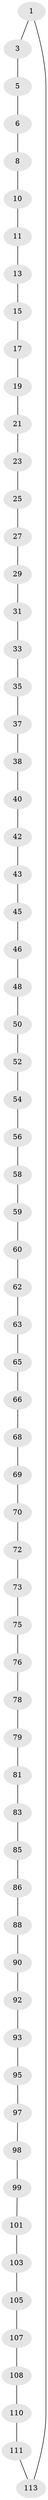 // original degree distribution, {2: 1.0}
// Generated by graph-tools (version 1.1) at 2025/11/02/27/25 16:11:41]
// undirected, 67 vertices, 67 edges
graph export_dot {
graph [start="1"]
  node [color=gray90,style=filled];
  1 [super="+2"];
  3 [super="+4"];
  5;
  6 [super="+7"];
  8 [super="+9"];
  10;
  11 [super="+12"];
  13 [super="+14"];
  15 [super="+16"];
  17 [super="+18"];
  19 [super="+20"];
  21 [super="+22"];
  23 [super="+24"];
  25 [super="+26"];
  27 [super="+28"];
  29 [super="+30"];
  31 [super="+32"];
  33 [super="+34"];
  35 [super="+36"];
  37;
  38 [super="+39"];
  40 [super="+41"];
  42;
  43 [super="+44"];
  45;
  46 [super="+47"];
  48 [super="+49"];
  50 [super="+51"];
  52 [super="+53"];
  54 [super="+55"];
  56 [super="+57"];
  58;
  59;
  60 [super="+61"];
  62;
  63 [super="+64"];
  65;
  66 [super="+67"];
  68;
  69;
  70 [super="+71"];
  72;
  73 [super="+74"];
  75;
  76 [super="+77"];
  78;
  79 [super="+80"];
  81 [super="+82"];
  83 [super="+84"];
  85;
  86 [super="+87"];
  88 [super="+89"];
  90 [super="+91"];
  92;
  93 [super="+94"];
  95 [super="+96"];
  97;
  98;
  99 [super="+100"];
  101 [super="+102"];
  103 [super="+104"];
  105 [super="+106"];
  107;
  108 [super="+109"];
  110;
  111 [super="+112"];
  113 [super="+114"];
  1 -- 3;
  1 -- 113;
  3 -- 5;
  5 -- 6;
  6 -- 8;
  8 -- 10;
  10 -- 11;
  11 -- 13;
  13 -- 15;
  15 -- 17;
  17 -- 19;
  19 -- 21;
  21 -- 23;
  23 -- 25;
  25 -- 27;
  27 -- 29;
  29 -- 31;
  31 -- 33;
  33 -- 35;
  35 -- 37;
  37 -- 38;
  38 -- 40;
  40 -- 42;
  42 -- 43;
  43 -- 45;
  45 -- 46;
  46 -- 48;
  48 -- 50;
  50 -- 52;
  52 -- 54;
  54 -- 56;
  56 -- 58;
  58 -- 59;
  59 -- 60;
  60 -- 62;
  62 -- 63;
  63 -- 65;
  65 -- 66;
  66 -- 68;
  68 -- 69;
  69 -- 70;
  70 -- 72;
  72 -- 73;
  73 -- 75;
  75 -- 76;
  76 -- 78;
  78 -- 79;
  79 -- 81;
  81 -- 83;
  83 -- 85;
  85 -- 86;
  86 -- 88;
  88 -- 90;
  90 -- 92;
  92 -- 93;
  93 -- 95;
  95 -- 97;
  97 -- 98;
  98 -- 99;
  99 -- 101;
  101 -- 103;
  103 -- 105;
  105 -- 107;
  107 -- 108;
  108 -- 110;
  110 -- 111;
  111 -- 113;
}
